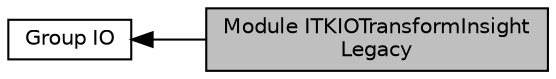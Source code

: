 digraph "Module ITKIOTransformInsightLegacy"
{
  edge [fontname="Helvetica",fontsize="10",labelfontname="Helvetica",labelfontsize="10"];
  node [fontname="Helvetica",fontsize="10",shape=box];
  rankdir=LR;
  Node2 [label="Group IO",height=0.2,width=0.4,color="black", fillcolor="white", style="filled",URL="$group__Group-IO.html",tooltip=" "];
  Node1 [label="Module ITKIOTransformInsight\lLegacy",height=0.2,width=0.4,color="black", fillcolor="grey75", style="filled", fontcolor="black",tooltip=" "];
  Node2->Node1 [shape=plaintext, dir="back", style="solid"];
}
